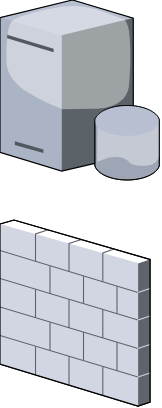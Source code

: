 <mxfile version="11.0.7" type="github"><diagram id="UhKXoyNwsHf2ZuSdMVpG" name="Страница 1"><mxGraphModel dx="830" dy="602" grid="1" gridSize="10" guides="1" tooltips="1" connect="1" arrows="1" fold="1" page="1" pageScale="1" pageWidth="827" pageHeight="1169" math="0" shadow="0"><root><mxCell id="0"/><mxCell id="1" parent="0"/><mxCell id="feJHSaFiY65a6qKmCWj5-1" value="" style="verticalLabelPosition=bottom;aspect=fixed;html=1;verticalAlign=top;strokeColor=none;align=center;outlineConnect=0;shape=mxgraph.citrix.database_server;" vertex="1" parent="1"><mxGeometry x="20" y="20" width="80" height="90" as="geometry"/></mxCell><mxCell id="feJHSaFiY65a6qKmCWj5-2" value="" style="verticalLabelPosition=bottom;aspect=fixed;html=1;verticalAlign=top;strokeColor=none;align=center;outlineConnect=0;shape=mxgraph.citrix.firewall;" vertex="1" parent="1"><mxGeometry x="20" y="130" width="75" height="93" as="geometry"/></mxCell></root></mxGraphModel></diagram></mxfile>